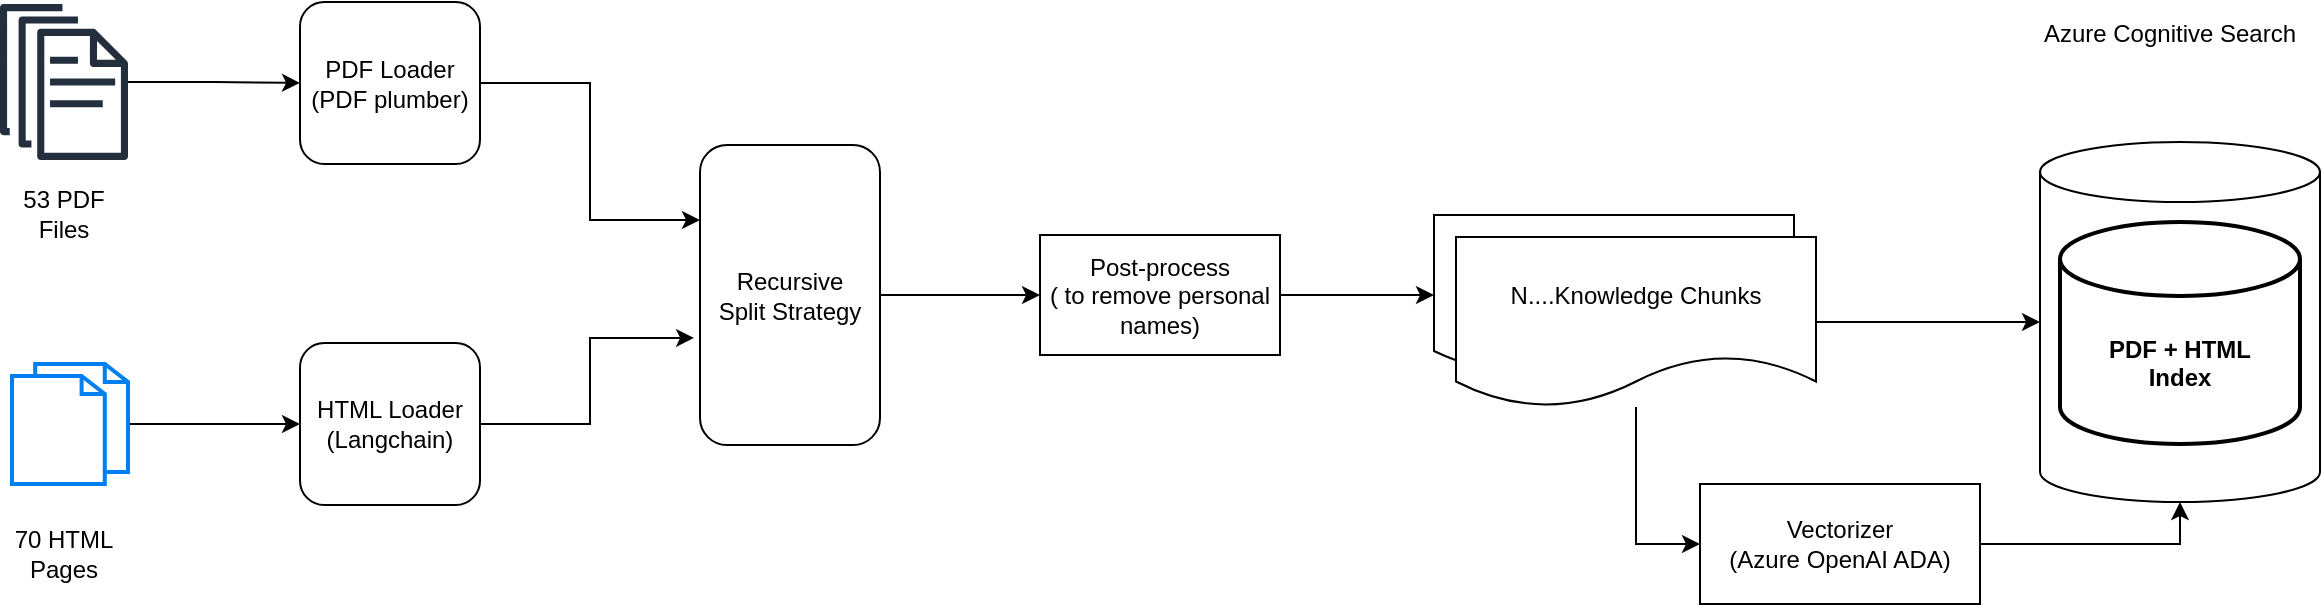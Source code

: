 <mxfile version="22.0.8" type="device" pages="5">
  <diagram name="kit-chat-doc-ingestion" id="2Tfw0j1-xhh3bXM9aBBw">
    <mxGraphModel dx="1698" dy="1538" grid="1" gridSize="10" guides="1" tooltips="1" connect="1" arrows="1" fold="1" page="1" pageScale="1" pageWidth="827" pageHeight="1169" math="0" shadow="0">
      <root>
        <mxCell id="0" />
        <mxCell id="1" parent="0" />
        <mxCell id="qJE_PgxWJBXcWTWFkKgd-6" value="" style="shape=cylinder3;whiteSpace=wrap;html=1;boundedLbl=1;backgroundOutline=1;size=15;" parent="1" vertex="1">
          <mxGeometry x="1160" y="300" width="140" height="180" as="geometry" />
        </mxCell>
        <mxCell id="P9GTBrtqZY3uT-ObQ_Fz-20" style="edgeStyle=orthogonalEdgeStyle;rounded=0;orthogonalLoop=1;jettySize=auto;html=1;entryX=0;entryY=0.5;entryDx=0;entryDy=0;" parent="1" source="P9GTBrtqZY3uT-ObQ_Fz-1" target="P9GTBrtqZY3uT-ObQ_Fz-17" edge="1">
          <mxGeometry relative="1" as="geometry" />
        </mxCell>
        <mxCell id="P9GTBrtqZY3uT-ObQ_Fz-1" value="Recursive&lt;br&gt;Split Strategy" style="rounded=1;whiteSpace=wrap;html=1;" parent="1" vertex="1">
          <mxGeometry x="490" y="301.5" width="90" height="150" as="geometry" />
        </mxCell>
        <mxCell id="P9GTBrtqZY3uT-ObQ_Fz-12" style="edgeStyle=orthogonalEdgeStyle;rounded=0;orthogonalLoop=1;jettySize=auto;html=1;" parent="1" source="P9GTBrtqZY3uT-ObQ_Fz-2" target="P9GTBrtqZY3uT-ObQ_Fz-11" edge="1">
          <mxGeometry relative="1" as="geometry" />
        </mxCell>
        <mxCell id="P9GTBrtqZY3uT-ObQ_Fz-2" value="" style="sketch=0;outlineConnect=0;fontColor=#232F3E;gradientColor=none;fillColor=#232F3D;strokeColor=none;dashed=0;verticalLabelPosition=bottom;verticalAlign=top;align=center;html=1;fontSize=12;fontStyle=0;aspect=fixed;pointerEvents=1;shape=mxgraph.aws4.documents;" parent="1" vertex="1">
          <mxGeometry x="140" y="231" width="64" height="78" as="geometry" />
        </mxCell>
        <mxCell id="P9GTBrtqZY3uT-ObQ_Fz-3" value="53 PDF Files" style="text;html=1;strokeColor=none;fillColor=none;align=center;verticalAlign=middle;whiteSpace=wrap;rounded=0;" parent="1" vertex="1">
          <mxGeometry x="142" y="321" width="60" height="30" as="geometry" />
        </mxCell>
        <mxCell id="P9GTBrtqZY3uT-ObQ_Fz-15" style="edgeStyle=orthogonalEdgeStyle;rounded=0;orthogonalLoop=1;jettySize=auto;html=1;entryX=0;entryY=0.5;entryDx=0;entryDy=0;" parent="1" source="P9GTBrtqZY3uT-ObQ_Fz-4" target="P9GTBrtqZY3uT-ObQ_Fz-14" edge="1">
          <mxGeometry relative="1" as="geometry" />
        </mxCell>
        <mxCell id="P9GTBrtqZY3uT-ObQ_Fz-4" value="" style="html=1;verticalLabelPosition=bottom;align=center;labelBackgroundColor=#ffffff;verticalAlign=top;strokeWidth=2;strokeColor=#0080F0;shadow=0;dashed=0;shape=mxgraph.ios7.icons.documents;" parent="1" vertex="1">
          <mxGeometry x="146" y="411" width="58" height="60" as="geometry" />
        </mxCell>
        <mxCell id="P9GTBrtqZY3uT-ObQ_Fz-5" value="70 HTML Pages" style="text;html=1;strokeColor=none;fillColor=none;align=center;verticalAlign=middle;whiteSpace=wrap;rounded=0;" parent="1" vertex="1">
          <mxGeometry x="142" y="491" width="60" height="30" as="geometry" />
        </mxCell>
        <mxCell id="P9GTBrtqZY3uT-ObQ_Fz-8" value="" style="shape=document;whiteSpace=wrap;html=1;boundedLbl=1;" parent="1" vertex="1">
          <mxGeometry x="857" y="336.5" width="180" height="80" as="geometry" />
        </mxCell>
        <mxCell id="vuFGjP1yH8hWtdcCvmcF-2" style="edgeStyle=orthogonalEdgeStyle;rounded=0;orthogonalLoop=1;jettySize=auto;html=1;entryX=0;entryY=0.5;entryDx=0;entryDy=0;" parent="1" source="P9GTBrtqZY3uT-ObQ_Fz-9" target="vuFGjP1yH8hWtdcCvmcF-1" edge="1">
          <mxGeometry relative="1" as="geometry" />
        </mxCell>
        <mxCell id="P9GTBrtqZY3uT-ObQ_Fz-9" value="N....Knowledge Chunks" style="shape=document;whiteSpace=wrap;html=1;boundedLbl=1;" parent="1" vertex="1">
          <mxGeometry x="868" y="347.5" width="180" height="85" as="geometry" />
        </mxCell>
        <mxCell id="P9GTBrtqZY3uT-ObQ_Fz-13" style="edgeStyle=orthogonalEdgeStyle;rounded=0;orthogonalLoop=1;jettySize=auto;html=1;entryX=0;entryY=0.25;entryDx=0;entryDy=0;" parent="1" source="P9GTBrtqZY3uT-ObQ_Fz-11" target="P9GTBrtqZY3uT-ObQ_Fz-1" edge="1">
          <mxGeometry relative="1" as="geometry" />
        </mxCell>
        <mxCell id="P9GTBrtqZY3uT-ObQ_Fz-11" value="PDF Loader&lt;br&gt;(PDF plumber)" style="rounded=1;whiteSpace=wrap;html=1;" parent="1" vertex="1">
          <mxGeometry x="290" y="230" width="90" height="81" as="geometry" />
        </mxCell>
        <mxCell id="P9GTBrtqZY3uT-ObQ_Fz-14" value="HTML Loader&lt;br&gt;(Langchain)" style="rounded=1;whiteSpace=wrap;html=1;" parent="1" vertex="1">
          <mxGeometry x="290" y="400.5" width="90" height="81" as="geometry" />
        </mxCell>
        <mxCell id="P9GTBrtqZY3uT-ObQ_Fz-16" style="edgeStyle=orthogonalEdgeStyle;rounded=0;orthogonalLoop=1;jettySize=auto;html=1;entryX=-0.033;entryY=0.643;entryDx=0;entryDy=0;entryPerimeter=0;" parent="1" source="P9GTBrtqZY3uT-ObQ_Fz-14" target="P9GTBrtqZY3uT-ObQ_Fz-1" edge="1">
          <mxGeometry relative="1" as="geometry" />
        </mxCell>
        <mxCell id="P9GTBrtqZY3uT-ObQ_Fz-21" style="edgeStyle=orthogonalEdgeStyle;rounded=0;orthogonalLoop=1;jettySize=auto;html=1;" parent="1" source="P9GTBrtqZY3uT-ObQ_Fz-17" target="P9GTBrtqZY3uT-ObQ_Fz-8" edge="1">
          <mxGeometry relative="1" as="geometry" />
        </mxCell>
        <mxCell id="P9GTBrtqZY3uT-ObQ_Fz-17" value="Post-process&lt;br&gt;( to remove personal names)" style="rounded=0;whiteSpace=wrap;html=1;" parent="1" vertex="1">
          <mxGeometry x="660" y="346.5" width="120" height="60" as="geometry" />
        </mxCell>
        <mxCell id="qJE_PgxWJBXcWTWFkKgd-3" value="&lt;b&gt;&lt;br&gt;&lt;br&gt;PDF + HTML&lt;br&gt;Index&lt;/b&gt;" style="strokeWidth=2;html=1;shape=mxgraph.flowchart.database;whiteSpace=wrap;" parent="1" vertex="1">
          <mxGeometry x="1170" y="340" width="120" height="111" as="geometry" />
        </mxCell>
        <mxCell id="qJE_PgxWJBXcWTWFkKgd-7" style="edgeStyle=orthogonalEdgeStyle;rounded=0;orthogonalLoop=1;jettySize=auto;html=1;entryX=0;entryY=0.5;entryDx=0;entryDy=0;entryPerimeter=0;" parent="1" source="P9GTBrtqZY3uT-ObQ_Fz-9" target="qJE_PgxWJBXcWTWFkKgd-6" edge="1">
          <mxGeometry relative="1" as="geometry" />
        </mxCell>
        <mxCell id="vuFGjP1yH8hWtdcCvmcF-1" value="Vectorizer &lt;br&gt;(Azure OpenAI ADA)" style="rounded=0;whiteSpace=wrap;html=1;" parent="1" vertex="1">
          <mxGeometry x="990" y="471" width="140" height="60" as="geometry" />
        </mxCell>
        <mxCell id="vuFGjP1yH8hWtdcCvmcF-3" style="edgeStyle=orthogonalEdgeStyle;rounded=0;orthogonalLoop=1;jettySize=auto;html=1;entryX=0.5;entryY=1;entryDx=0;entryDy=0;entryPerimeter=0;" parent="1" source="vuFGjP1yH8hWtdcCvmcF-1" target="qJE_PgxWJBXcWTWFkKgd-6" edge="1">
          <mxGeometry relative="1" as="geometry" />
        </mxCell>
        <mxCell id="MeFQ5ZucHuK9AWd-7Gs7-1" value="Azure Cognitive Search" style="text;html=1;strokeColor=none;fillColor=none;align=center;verticalAlign=middle;whiteSpace=wrap;rounded=0;" parent="1" vertex="1">
          <mxGeometry x="1150" y="231" width="150" height="30" as="geometry" />
        </mxCell>
      </root>
    </mxGraphModel>
  </diagram>
  <diagram id="HuW3cRVbGB4W0AquX2Ro" name="dual_double_index">
    <mxGraphModel dx="22" dy="769" grid="1" gridSize="10" guides="1" tooltips="1" connect="1" arrows="1" fold="1" page="1" pageScale="1" pageWidth="827" pageHeight="1169" math="0" shadow="0">
      <root>
        <mxCell id="0" />
        <mxCell id="1" parent="0" />
        <mxCell id="1629_R1XRu9AvY421LKa-1" value="" style="shape=cylinder3;whiteSpace=wrap;html=1;boundedLbl=1;backgroundOutline=1;size=15;" parent="1" vertex="1">
          <mxGeometry x="1389" y="420" width="140" height="180" as="geometry" />
        </mxCell>
        <mxCell id="1629_R1XRu9AvY421LKa-2" value="PDF Index" style="strokeWidth=2;html=1;shape=mxgraph.flowchart.database;whiteSpace=wrap;" parent="1" vertex="1">
          <mxGeometry x="1399" y="460" width="120" height="50" as="geometry" />
        </mxCell>
        <mxCell id="1629_R1XRu9AvY421LKa-3" value="HTML Index" style="strokeWidth=2;html=1;shape=mxgraph.flowchart.database;whiteSpace=wrap;" parent="1" vertex="1">
          <mxGeometry x="1399" y="520.5" width="120" height="50.5" as="geometry" />
        </mxCell>
        <mxCell id="WSAJAaeZC_IidmEgjkf2-1" value="Vectorizer &lt;br&gt;(Azure OpenAI ADA)" style="rounded=0;whiteSpace=wrap;html=1;" parent="1" vertex="1">
          <mxGeometry x="1005" y="479.5" width="140" height="60" as="geometry" />
        </mxCell>
        <mxCell id="WSAJAaeZC_IidmEgjkf2-3" style="edgeStyle=orthogonalEdgeStyle;rounded=0;orthogonalLoop=1;jettySize=auto;html=1;entryX=0.5;entryY=0;entryDx=0;entryDy=0;" parent="1" source="WSAJAaeZC_IidmEgjkf2-2" target="WSAJAaeZC_IidmEgjkf2-1" edge="1">
          <mxGeometry relative="1" as="geometry" />
        </mxCell>
        <mxCell id="WSAJAaeZC_IidmEgjkf2-13" style="edgeStyle=orthogonalEdgeStyle;rounded=0;orthogonalLoop=1;jettySize=auto;html=1;entryX=0.5;entryY=0;entryDx=0;entryDy=0;entryPerimeter=0;" parent="1" source="WSAJAaeZC_IidmEgjkf2-2" target="WSAJAaeZC_IidmEgjkf2-12" edge="1">
          <mxGeometry relative="1" as="geometry">
            <mxPoint x="1780" y="440" as="targetPoint" />
          </mxGeometry>
        </mxCell>
        <mxCell id="WSAJAaeZC_IidmEgjkf2-2" value="How to apply for PTOs?" style="strokeWidth=1;shadow=0;dashed=0;align=center;html=1;shape=mxgraph.mockup.forms.searchBox;strokeColor=#999999;mainText=;strokeColor2=#008cff;fontColor=#666666;fontSize=17;align=left;spacingLeft=3;whiteSpace=wrap;" parent="1" vertex="1">
          <mxGeometry x="970" y="350" width="210" height="30" as="geometry" />
        </mxCell>
        <mxCell id="WSAJAaeZC_IidmEgjkf2-4" value="Searching &lt;br&gt;Algorithm" style="rounded=0;whiteSpace=wrap;html=1;" parent="1" vertex="1">
          <mxGeometry x="1190" y="479.5" width="140" height="60" as="geometry" />
        </mxCell>
        <mxCell id="WSAJAaeZC_IidmEgjkf2-5" style="edgeStyle=orthogonalEdgeStyle;rounded=0;orthogonalLoop=1;jettySize=auto;html=1;entryX=-0.043;entryY=0.508;entryDx=0;entryDy=0;entryPerimeter=0;" parent="1" source="WSAJAaeZC_IidmEgjkf2-1" target="WSAJAaeZC_IidmEgjkf2-4" edge="1">
          <mxGeometry relative="1" as="geometry" />
        </mxCell>
        <mxCell id="WSAJAaeZC_IidmEgjkf2-6" style="edgeStyle=orthogonalEdgeStyle;rounded=0;orthogonalLoop=1;jettySize=auto;html=1;entryX=0;entryY=0.5;entryDx=0;entryDy=0;entryPerimeter=0;" parent="1" source="WSAJAaeZC_IidmEgjkf2-4" target="1629_R1XRu9AvY421LKa-1" edge="1">
          <mxGeometry relative="1" as="geometry" />
        </mxCell>
        <mxCell id="WSAJAaeZC_IidmEgjkf2-7" value="PDF Matches" style="html=1;verticalLabelPosition=bottom;align=center;labelBackgroundColor=#ffffff;verticalAlign=top;strokeWidth=2;strokeColor=#0080F0;shadow=0;dashed=0;shape=mxgraph.ios7.icons.documents;" parent="1" vertex="1">
          <mxGeometry x="1640" y="420" width="80" height="80" as="geometry" />
        </mxCell>
        <mxCell id="WSAJAaeZC_IidmEgjkf2-8" value="HTML Matches" style="html=1;verticalLabelPosition=bottom;align=center;labelBackgroundColor=#ffffff;verticalAlign=top;strokeWidth=2;strokeColor=#0080F0;shadow=0;dashed=0;shape=mxgraph.ios7.icons.documents;" parent="1" vertex="1">
          <mxGeometry x="1640" y="539.5" width="80" height="80" as="geometry" />
        </mxCell>
        <mxCell id="WSAJAaeZC_IidmEgjkf2-10" style="edgeStyle=orthogonalEdgeStyle;rounded=0;orthogonalLoop=1;jettySize=auto;html=1;entryX=-0.037;entryY=0.5;entryDx=0;entryDy=0;entryPerimeter=0;" parent="1" source="1629_R1XRu9AvY421LKa-1" target="WSAJAaeZC_IidmEgjkf2-7" edge="1">
          <mxGeometry relative="1" as="geometry" />
        </mxCell>
        <mxCell id="WSAJAaeZC_IidmEgjkf2-11" style="edgeStyle=orthogonalEdgeStyle;rounded=0;orthogonalLoop=1;jettySize=auto;html=1;entryX=-0.062;entryY=0.506;entryDx=0;entryDy=0;entryPerimeter=0;" parent="1" source="1629_R1XRu9AvY421LKa-1" target="WSAJAaeZC_IidmEgjkf2-8" edge="1">
          <mxGeometry relative="1" as="geometry" />
        </mxCell>
        <mxCell id="WSAJAaeZC_IidmEgjkf2-19" style="edgeStyle=orthogonalEdgeStyle;rounded=0;orthogonalLoop=1;jettySize=auto;html=1;" parent="1" source="WSAJAaeZC_IidmEgjkf2-12" target="WSAJAaeZC_IidmEgjkf2-18" edge="1">
          <mxGeometry relative="1" as="geometry" />
        </mxCell>
        <mxCell id="WSAJAaeZC_IidmEgjkf2-12" value="" style="sketch=0;points=[[0,0,0],[0.25,0,0],[0.5,0,0],[0.75,0,0],[1,0,0],[0,1,0],[0.25,1,0],[0.5,1,0],[0.75,1,0],[1,1,0],[0,0.25,0],[0,0.5,0],[0,0.75,0],[1,0.25,0],[1,0.5,0],[1,0.75,0]];outlineConnect=0;fontColor=#232F3E;fillColor=#01A88D;strokeColor=#ffffff;dashed=0;verticalLabelPosition=bottom;verticalAlign=top;align=center;html=1;fontSize=12;fontStyle=0;aspect=fixed;shape=mxgraph.aws4.resourceIcon;resIcon=mxgraph.aws4.machine_learning;" parent="1" vertex="1">
          <mxGeometry x="1839" y="480.5" width="78" height="78" as="geometry" />
        </mxCell>
        <mxCell id="WSAJAaeZC_IidmEgjkf2-14" style="edgeStyle=orthogonalEdgeStyle;rounded=0;orthogonalLoop=1;jettySize=auto;html=1;entryX=0;entryY=0.25;entryDx=0;entryDy=0;entryPerimeter=0;" parent="1" source="WSAJAaeZC_IidmEgjkf2-7" target="WSAJAaeZC_IidmEgjkf2-12" edge="1">
          <mxGeometry relative="1" as="geometry" />
        </mxCell>
        <mxCell id="WSAJAaeZC_IidmEgjkf2-15" style="edgeStyle=orthogonalEdgeStyle;rounded=0;orthogonalLoop=1;jettySize=auto;html=1;entryX=0;entryY=0.75;entryDx=0;entryDy=0;entryPerimeter=0;" parent="1" source="WSAJAaeZC_IidmEgjkf2-8" target="WSAJAaeZC_IidmEgjkf2-12" edge="1">
          <mxGeometry relative="1" as="geometry" />
        </mxCell>
        <mxCell id="WSAJAaeZC_IidmEgjkf2-17" value="Question" style="text;html=1;strokeColor=none;fillColor=none;align=center;verticalAlign=middle;whiteSpace=wrap;rounded=0;" parent="1" vertex="1">
          <mxGeometry x="1800" y="380" width="60" height="30" as="geometry" />
        </mxCell>
        <mxCell id="WSAJAaeZC_IidmEgjkf2-18" value="Kit-Chat Answer" style="shape=callout;whiteSpace=wrap;html=1;perimeter=calloutPerimeter;" parent="1" vertex="1">
          <mxGeometry x="2000" y="479.5" width="120" height="80" as="geometry" />
        </mxCell>
        <mxCell id="WSAJAaeZC_IidmEgjkf2-20" value="" style="shape=actor;whiteSpace=wrap;html=1;" parent="1" vertex="1">
          <mxGeometry x="2020" y="540" width="40" height="60" as="geometry" />
        </mxCell>
        <mxCell id="WSAJAaeZC_IidmEgjkf2-21" value="" style="shape=actor;whiteSpace=wrap;html=1;" parent="1" vertex="1">
          <mxGeometry x="970" y="290" width="40" height="50" as="geometry" />
        </mxCell>
        <mxCell id="N1h_MThl_ILSdv6zkSSI-1" value="Azure Cognitive Search" style="text;html=1;strokeColor=none;fillColor=none;align=center;verticalAlign=middle;whiteSpace=wrap;rounded=0;" parent="1" vertex="1">
          <mxGeometry x="1379" y="610" width="150" height="30" as="geometry" />
        </mxCell>
        <mxCell id="N1h_MThl_ILSdv6zkSSI-2" value="Azure OpenAI" style="text;html=1;strokeColor=none;fillColor=none;align=center;verticalAlign=middle;whiteSpace=wrap;rounded=0;" parent="1" vertex="1">
          <mxGeometry x="1848" y="580" width="60" height="30" as="geometry" />
        </mxCell>
      </root>
    </mxGraphModel>
  </diagram>
  <diagram id="M-M7meKxBuNK-utcTBnt" name="single_index">
    <mxGraphModel dx="253" dy="1025" grid="1" gridSize="10" guides="1" tooltips="1" connect="1" arrows="1" fold="1" page="1" pageScale="1" pageWidth="827" pageHeight="1169" math="0" shadow="0">
      <root>
        <mxCell id="0" />
        <mxCell id="1" parent="0" />
        <mxCell id="KwjT-yhSCjmnM94FkRad-1" value="" style="shape=cylinder3;whiteSpace=wrap;html=1;boundedLbl=1;backgroundOutline=1;size=15;" parent="1" vertex="1">
          <mxGeometry x="1489" y="540" width="140" height="180" as="geometry" />
        </mxCell>
        <mxCell id="KwjT-yhSCjmnM94FkRad-2" value="ONE Index" style="strokeWidth=2;html=1;shape=mxgraph.flowchart.database;whiteSpace=wrap;" parent="1" vertex="1">
          <mxGeometry x="1499" y="590" width="120" height="90" as="geometry" />
        </mxCell>
        <mxCell id="KwjT-yhSCjmnM94FkRad-4" value="Vectorizer &lt;br&gt;(Azure OpenAI ADA)" style="rounded=0;whiteSpace=wrap;html=1;" parent="1" vertex="1">
          <mxGeometry x="1105" y="599.5" width="140" height="60" as="geometry" />
        </mxCell>
        <mxCell id="KwjT-yhSCjmnM94FkRad-5" style="edgeStyle=orthogonalEdgeStyle;rounded=0;orthogonalLoop=1;jettySize=auto;html=1;entryX=0.5;entryY=0;entryDx=0;entryDy=0;" parent="1" source="KwjT-yhSCjmnM94FkRad-7" target="KwjT-yhSCjmnM94FkRad-4" edge="1">
          <mxGeometry relative="1" as="geometry" />
        </mxCell>
        <mxCell id="KwjT-yhSCjmnM94FkRad-6" style="edgeStyle=orthogonalEdgeStyle;rounded=0;orthogonalLoop=1;jettySize=auto;html=1;entryX=0.5;entryY=0;entryDx=0;entryDy=0;entryPerimeter=0;" parent="1" source="KwjT-yhSCjmnM94FkRad-7" target="KwjT-yhSCjmnM94FkRad-16" edge="1">
          <mxGeometry relative="1" as="geometry">
            <mxPoint x="1880" y="560" as="targetPoint" />
          </mxGeometry>
        </mxCell>
        <mxCell id="KwjT-yhSCjmnM94FkRad-7" value="How to apply for PTOs?" style="strokeWidth=1;shadow=0;dashed=0;align=center;html=1;shape=mxgraph.mockup.forms.searchBox;strokeColor=#999999;mainText=;strokeColor2=#008cff;fontColor=#666666;fontSize=17;align=left;spacingLeft=3;whiteSpace=wrap;" parent="1" vertex="1">
          <mxGeometry x="1070" y="470" width="210" height="30" as="geometry" />
        </mxCell>
        <mxCell id="KwjT-yhSCjmnM94FkRad-8" value="Searching &lt;br&gt;Algorithm" style="rounded=0;whiteSpace=wrap;html=1;" parent="1" vertex="1">
          <mxGeometry x="1290" y="599.5" width="140" height="60" as="geometry" />
        </mxCell>
        <mxCell id="KwjT-yhSCjmnM94FkRad-9" style="edgeStyle=orthogonalEdgeStyle;rounded=0;orthogonalLoop=1;jettySize=auto;html=1;entryX=-0.043;entryY=0.508;entryDx=0;entryDy=0;entryPerimeter=0;" parent="1" source="KwjT-yhSCjmnM94FkRad-4" target="KwjT-yhSCjmnM94FkRad-8" edge="1">
          <mxGeometry relative="1" as="geometry" />
        </mxCell>
        <mxCell id="KwjT-yhSCjmnM94FkRad-10" style="edgeStyle=orthogonalEdgeStyle;rounded=0;orthogonalLoop=1;jettySize=auto;html=1;entryX=0;entryY=0.5;entryDx=0;entryDy=0;entryPerimeter=0;" parent="1" source="KwjT-yhSCjmnM94FkRad-8" target="KwjT-yhSCjmnM94FkRad-1" edge="1">
          <mxGeometry relative="1" as="geometry" />
        </mxCell>
        <mxCell id="KwjT-yhSCjmnM94FkRad-11" value="Final matches" style="html=1;verticalLabelPosition=bottom;align=center;labelBackgroundColor=#ffffff;verticalAlign=top;strokeWidth=2;strokeColor=#0080F0;shadow=0;dashed=0;shape=mxgraph.ios7.icons.documents;" parent="1" vertex="1">
          <mxGeometry x="1740" y="589.5" width="80" height="80" as="geometry" />
        </mxCell>
        <mxCell id="KwjT-yhSCjmnM94FkRad-13" style="edgeStyle=orthogonalEdgeStyle;rounded=0;orthogonalLoop=1;jettySize=auto;html=1;entryX=-0.037;entryY=0.5;entryDx=0;entryDy=0;entryPerimeter=0;" parent="1" source="KwjT-yhSCjmnM94FkRad-1" target="KwjT-yhSCjmnM94FkRad-11" edge="1">
          <mxGeometry relative="1" as="geometry" />
        </mxCell>
        <mxCell id="KwjT-yhSCjmnM94FkRad-15" style="edgeStyle=orthogonalEdgeStyle;rounded=0;orthogonalLoop=1;jettySize=auto;html=1;" parent="1" source="KwjT-yhSCjmnM94FkRad-16" target="KwjT-yhSCjmnM94FkRad-20" edge="1">
          <mxGeometry relative="1" as="geometry" />
        </mxCell>
        <mxCell id="KwjT-yhSCjmnM94FkRad-16" value="" style="sketch=0;points=[[0,0,0],[0.25,0,0],[0.5,0,0],[0.75,0,0],[1,0,0],[0,1,0],[0.25,1,0],[0.5,1,0],[0.75,1,0],[1,1,0],[0,0.25,0],[0,0.5,0],[0,0.75,0],[1,0.25,0],[1,0.5,0],[1,0.75,0]];outlineConnect=0;fontColor=#232F3E;fillColor=#01A88D;strokeColor=#ffffff;dashed=0;verticalLabelPosition=bottom;verticalAlign=top;align=center;html=1;fontSize=12;fontStyle=0;aspect=fixed;shape=mxgraph.aws4.resourceIcon;resIcon=mxgraph.aws4.machine_learning;" parent="1" vertex="1">
          <mxGeometry x="1939" y="591.5" width="78" height="78" as="geometry" />
        </mxCell>
        <mxCell id="KwjT-yhSCjmnM94FkRad-19" value="Question" style="text;html=1;strokeColor=none;fillColor=none;align=center;verticalAlign=middle;whiteSpace=wrap;rounded=0;" parent="1" vertex="1">
          <mxGeometry x="1900" y="500" width="60" height="30" as="geometry" />
        </mxCell>
        <mxCell id="KwjT-yhSCjmnM94FkRad-20" value="Kit-Chat Answer" style="shape=callout;whiteSpace=wrap;html=1;perimeter=calloutPerimeter;" parent="1" vertex="1">
          <mxGeometry x="2100" y="589.5" width="120" height="80" as="geometry" />
        </mxCell>
        <mxCell id="KwjT-yhSCjmnM94FkRad-21" value="" style="shape=actor;whiteSpace=wrap;html=1;" parent="1" vertex="1">
          <mxGeometry x="2120" y="660" width="40" height="60" as="geometry" />
        </mxCell>
        <mxCell id="KwjT-yhSCjmnM94FkRad-22" value="" style="shape=actor;whiteSpace=wrap;html=1;" parent="1" vertex="1">
          <mxGeometry x="1070" y="410" width="40" height="50" as="geometry" />
        </mxCell>
        <mxCell id="3sKx4aPeNjNLG1yXAd0y-1" style="edgeStyle=orthogonalEdgeStyle;rounded=0;orthogonalLoop=1;jettySize=auto;html=1;entryX=0;entryY=0.5;entryDx=0;entryDy=0;entryPerimeter=0;" parent="1" source="KwjT-yhSCjmnM94FkRad-11" target="KwjT-yhSCjmnM94FkRad-16" edge="1">
          <mxGeometry relative="1" as="geometry" />
        </mxCell>
      </root>
    </mxGraphModel>
  </diagram>
  <diagram id="ELY2DMdsJRrrEZnpTgMD" name="Page-4">
    <mxGraphModel dx="793" dy="1538" grid="1" gridSize="10" guides="1" tooltips="1" connect="1" arrows="1" fold="1" page="1" pageScale="1" pageWidth="827" pageHeight="1169" math="0" shadow="0">
      <root>
        <mxCell id="0" />
        <mxCell id="1" parent="0" />
        <mxCell id="TzHCyBV0MRAPRbefsbt7-1" value="" style="shape=cylinder3;whiteSpace=wrap;html=1;boundedLbl=1;backgroundOutline=1;size=15;" vertex="1" parent="1">
          <mxGeometry x="1479" y="340" width="140" height="180" as="geometry" />
        </mxCell>
        <mxCell id="TzHCyBV0MRAPRbefsbt7-2" value="ACS ONE Index" style="strokeWidth=2;html=1;shape=mxgraph.flowchart.database;whiteSpace=wrap;" vertex="1" parent="1">
          <mxGeometry x="1489" y="390" width="120" height="90" as="geometry" />
        </mxCell>
        <mxCell id="TzHCyBV0MRAPRbefsbt7-3" value="Vectorizer &lt;br&gt;(Azure OpenAI ADA)" style="rounded=0;whiteSpace=wrap;html=1;" vertex="1" parent="1">
          <mxGeometry x="1095" y="399.5" width="140" height="60" as="geometry" />
        </mxCell>
        <mxCell id="TzHCyBV0MRAPRbefsbt7-21" style="edgeStyle=orthogonalEdgeStyle;rounded=0;orthogonalLoop=1;jettySize=auto;html=1;entryX=0.5;entryY=0;entryDx=0;entryDy=0;" edge="1" parent="1" source="TzHCyBV0MRAPRbefsbt7-6" target="TzHCyBV0MRAPRbefsbt7-20">
          <mxGeometry relative="1" as="geometry" />
        </mxCell>
        <mxCell id="TzHCyBV0MRAPRbefsbt7-6" value="PTO を申請するにはどうすればよいですか?" style="strokeWidth=1;shadow=0;dashed=0;align=center;html=1;shape=mxgraph.mockup.forms.searchBox;strokeColor=#999999;mainText=;strokeColor2=#008cff;fontColor=#666666;fontSize=17;align=left;spacingLeft=3;whiteSpace=wrap;" vertex="1" parent="1">
          <mxGeometry x="974" y="160" width="380" height="30" as="geometry" />
        </mxCell>
        <mxCell id="TzHCyBV0MRAPRbefsbt7-7" value="Microsoft Semantic Searching &lt;br&gt;Algorithm" style="rounded=0;whiteSpace=wrap;html=1;" vertex="1" parent="1">
          <mxGeometry x="1290" y="440" width="140" height="60" as="geometry" />
        </mxCell>
        <mxCell id="TzHCyBV0MRAPRbefsbt7-8" style="edgeStyle=orthogonalEdgeStyle;rounded=0;orthogonalLoop=1;jettySize=auto;html=1;entryX=-0.043;entryY=0.508;entryDx=0;entryDy=0;entryPerimeter=0;" edge="1" parent="1" source="TzHCyBV0MRAPRbefsbt7-3" target="TzHCyBV0MRAPRbefsbt7-7">
          <mxGeometry relative="1" as="geometry" />
        </mxCell>
        <mxCell id="TzHCyBV0MRAPRbefsbt7-9" style="edgeStyle=orthogonalEdgeStyle;rounded=0;orthogonalLoop=1;jettySize=auto;html=1;entryX=0;entryY=0.5;entryDx=0;entryDy=0;entryPerimeter=0;" edge="1" parent="1" source="TzHCyBV0MRAPRbefsbt7-7" target="TzHCyBV0MRAPRbefsbt7-1">
          <mxGeometry relative="1" as="geometry" />
        </mxCell>
        <mxCell id="TzHCyBV0MRAPRbefsbt7-10" value="Final matches" style="html=1;verticalLabelPosition=bottom;align=center;labelBackgroundColor=#ffffff;verticalAlign=top;strokeWidth=2;strokeColor=#0080F0;shadow=0;dashed=0;shape=mxgraph.ios7.icons.documents;" vertex="1" parent="1">
          <mxGeometry x="1730" y="389.5" width="80" height="80" as="geometry" />
        </mxCell>
        <mxCell id="TzHCyBV0MRAPRbefsbt7-11" style="edgeStyle=orthogonalEdgeStyle;rounded=0;orthogonalLoop=1;jettySize=auto;html=1;entryX=-0.037;entryY=0.5;entryDx=0;entryDy=0;entryPerimeter=0;" edge="1" parent="1" source="TzHCyBV0MRAPRbefsbt7-1" target="TzHCyBV0MRAPRbefsbt7-10">
          <mxGeometry relative="1" as="geometry" />
        </mxCell>
        <mxCell id="TzHCyBV0MRAPRbefsbt7-26" style="edgeStyle=orthogonalEdgeStyle;rounded=0;orthogonalLoop=1;jettySize=auto;html=1;entryX=0;entryY=0.5;entryDx=0;entryDy=0;" edge="1" parent="1" source="TzHCyBV0MRAPRbefsbt7-31" target="TzHCyBV0MRAPRbefsbt7-25">
          <mxGeometry relative="1" as="geometry" />
        </mxCell>
        <mxCell id="TzHCyBV0MRAPRbefsbt7-13" value="" style="sketch=0;points=[[0,0,0],[0.25,0,0],[0.5,0,0],[0.75,0,0],[1,0,0],[0,1,0],[0.25,1,0],[0.5,1,0],[0.75,1,0],[1,1,0],[0,0.25,0],[0,0.5,0],[0,0.75,0],[1,0.25,0],[1,0.5,0],[1,0.75,0]];outlineConnect=0;fontColor=#232F3E;fillColor=#01A88D;strokeColor=#ffffff;dashed=0;verticalLabelPosition=bottom;verticalAlign=top;align=center;html=1;fontSize=12;fontStyle=0;aspect=fixed;shape=mxgraph.aws4.resourceIcon;resIcon=mxgraph.aws4.machine_learning;" vertex="1" parent="1">
          <mxGeometry x="1929" y="391.5" width="78" height="78" as="geometry" />
        </mxCell>
        <mxCell id="TzHCyBV0MRAPRbefsbt7-14" value="English Question" style="text;html=1;strokeColor=none;fillColor=none;align=center;verticalAlign=middle;whiteSpace=wrap;rounded=0;" vertex="1" parent="1">
          <mxGeometry x="1740" y="270" width="120" height="30" as="geometry" />
        </mxCell>
        <mxCell id="TzHCyBV0MRAPRbefsbt7-15" value="Kit-Chat Answer" style="shape=callout;whiteSpace=wrap;html=1;perimeter=calloutPerimeter;" vertex="1" parent="1">
          <mxGeometry x="2621" y="405.5" width="120" height="80" as="geometry" />
        </mxCell>
        <mxCell id="TzHCyBV0MRAPRbefsbt7-16" value="" style="shape=actor;whiteSpace=wrap;html=1;" vertex="1" parent="1">
          <mxGeometry x="2641" y="476" width="40" height="60" as="geometry" />
        </mxCell>
        <mxCell id="TzHCyBV0MRAPRbefsbt7-17" value="" style="shape=actor;whiteSpace=wrap;html=1;" vertex="1" parent="1">
          <mxGeometry x="1060" y="100" width="40" height="50" as="geometry" />
        </mxCell>
        <mxCell id="TzHCyBV0MRAPRbefsbt7-18" style="edgeStyle=orthogonalEdgeStyle;rounded=0;orthogonalLoop=1;jettySize=auto;html=1;entryX=0;entryY=0.5;entryDx=0;entryDy=0;entryPerimeter=0;" edge="1" parent="1" source="TzHCyBV0MRAPRbefsbt7-10" target="TzHCyBV0MRAPRbefsbt7-13">
          <mxGeometry relative="1" as="geometry" />
        </mxCell>
        <mxCell id="TzHCyBV0MRAPRbefsbt7-22" style="edgeStyle=orthogonalEdgeStyle;rounded=0;orthogonalLoop=1;jettySize=auto;html=1;entryX=0.5;entryY=0;entryDx=0;entryDy=0;" edge="1" parent="1" source="TzHCyBV0MRAPRbefsbt7-20" target="TzHCyBV0MRAPRbefsbt7-3">
          <mxGeometry relative="1" as="geometry" />
        </mxCell>
        <mxCell id="TzHCyBV0MRAPRbefsbt7-24" style="edgeStyle=orthogonalEdgeStyle;rounded=0;orthogonalLoop=1;jettySize=auto;html=1;" edge="1" parent="1" source="TzHCyBV0MRAPRbefsbt7-20">
          <mxGeometry relative="1" as="geometry">
            <mxPoint x="1970" y="390" as="targetPoint" />
          </mxGeometry>
        </mxCell>
        <mxCell id="TzHCyBV0MRAPRbefsbt7-20" value="ENGLISH Translator Prompt" style="rounded=0;whiteSpace=wrap;html=1;" vertex="1" parent="1">
          <mxGeometry x="1095" y="280" width="140" height="60" as="geometry" />
        </mxCell>
        <mxCell id="TzHCyBV0MRAPRbefsbt7-25" value="JAPANESE Translator Prompt" style="rounded=0;whiteSpace=wrap;html=1;" vertex="1" parent="1">
          <mxGeometry x="2401" y="399.5" width="140" height="60" as="geometry" />
        </mxCell>
        <mxCell id="TzHCyBV0MRAPRbefsbt7-27" style="edgeStyle=orthogonalEdgeStyle;rounded=0;orthogonalLoop=1;jettySize=auto;html=1;entryX=0;entryY=0;entryDx=0;entryDy=25;entryPerimeter=0;" edge="1" parent="1" source="TzHCyBV0MRAPRbefsbt7-25" target="TzHCyBV0MRAPRbefsbt7-15">
          <mxGeometry relative="1" as="geometry" />
        </mxCell>
        <mxCell id="TzHCyBV0MRAPRbefsbt7-28" value="Japanese Question" style="text;html=1;strokeColor=none;fillColor=none;align=center;verticalAlign=middle;whiteSpace=wrap;rounded=0;" vertex="1" parent="1">
          <mxGeometry x="1170" y="220" width="120" height="30" as="geometry" />
        </mxCell>
        <mxCell id="TzHCyBV0MRAPRbefsbt7-29" value="English Question" style="text;html=1;strokeColor=none;fillColor=none;align=center;verticalAlign=middle;whiteSpace=wrap;rounded=0;" vertex="1" parent="1">
          <mxGeometry x="1160" y="350" width="120" height="30" as="geometry" />
        </mxCell>
        <mxCell id="TzHCyBV0MRAPRbefsbt7-30" value="Azure OpenAI" style="text;html=1;strokeColor=none;fillColor=none;align=center;verticalAlign=middle;whiteSpace=wrap;rounded=0;" vertex="1" parent="1">
          <mxGeometry x="1908" y="476" width="120" height="30" as="geometry" />
        </mxCell>
        <mxCell id="TzHCyBV0MRAPRbefsbt7-32" value="" style="edgeStyle=orthogonalEdgeStyle;rounded=0;orthogonalLoop=1;jettySize=auto;html=1;entryX=0;entryY=0.5;entryDx=0;entryDy=0;" edge="1" parent="1" source="TzHCyBV0MRAPRbefsbt7-13" target="TzHCyBV0MRAPRbefsbt7-31">
          <mxGeometry relative="1" as="geometry">
            <mxPoint x="2007" y="431" as="sourcePoint" />
            <mxPoint x="2540" y="430" as="targetPoint" />
          </mxGeometry>
        </mxCell>
        <mxCell id="TzHCyBV0MRAPRbefsbt7-31" value="ANSWER validator Prompt" style="rounded=0;whiteSpace=wrap;html=1;" vertex="1" parent="1">
          <mxGeometry x="2141" y="399.5" width="140" height="60" as="geometry" />
        </mxCell>
      </root>
    </mxGraphModel>
  </diagram>
  <diagram id="evk1mAHVHz7q4GGnZxqJ" name="Dynamic selection of the Prompt">
    <mxGraphModel dx="1198" dy="1923" grid="1" gridSize="10" guides="1" tooltips="1" connect="1" arrows="1" fold="1" page="1" pageScale="1" pageWidth="827" pageHeight="1169" math="0" shadow="0">
      <root>
        <mxCell id="0" />
        <mxCell id="1" parent="0" />
        <mxCell id="AXELa1mtR5DrnCvBEIie-1" value="Sytem Basic Prompt for English" style="strokeWidth=1;shadow=0;dashed=0;align=center;html=1;shape=mxgraph.mockup.forms.searchBox;strokeColor=#999999;mainText=;strokeColor2=#008cff;fontColor=#666666;fontSize=17;align=left;spacingLeft=3;whiteSpace=wrap;" vertex="1" parent="1">
          <mxGeometry x="1150" y="510" width="380" height="30" as="geometry" />
        </mxCell>
        <mxCell id="AXELa1mtR5DrnCvBEIie-2" value="Sytem Basic Prompt for Japanese" style="strokeWidth=1;shadow=0;dashed=0;align=center;html=1;shape=mxgraph.mockup.forms.searchBox;strokeColor=#999999;mainText=;strokeColor2=#008cff;fontColor=#666666;fontSize=17;align=left;spacingLeft=3;whiteSpace=wrap;" vertex="1" parent="1">
          <mxGeometry x="1580" y="510" width="380" height="30" as="geometry" />
        </mxCell>
        <mxCell id="AXELa1mtR5DrnCvBEIie-5" value="Detect with SPACy" style="strokeWidth=1;shadow=0;dashed=0;align=center;html=1;shape=mxgraph.mockup.forms.searchBox;strokeColor=#999999;mainText=;strokeColor2=#008cff;fontColor=#666666;fontSize=17;align=left;spacingLeft=3;whiteSpace=wrap;" vertex="1" parent="1">
          <mxGeometry x="1720" y="190" width="380" height="30" as="geometry" />
        </mxCell>
        <mxCell id="AXELa1mtR5DrnCvBEIie-18" style="edgeStyle=orthogonalEdgeStyle;rounded=0;orthogonalLoop=1;jettySize=auto;html=1;" edge="1" parent="1" source="AXELa1mtR5DrnCvBEIie-6" target="AXELa1mtR5DrnCvBEIie-5">
          <mxGeometry relative="1" as="geometry" />
        </mxCell>
        <mxCell id="AXELa1mtR5DrnCvBEIie-6" value="Question" style="strokeWidth=1;shadow=0;dashed=0;align=center;html=1;shape=mxgraph.mockup.forms.searchBox;strokeColor=#999999;mainText=;strokeColor2=#008cff;fontColor=#666666;fontSize=17;align=left;spacingLeft=3;whiteSpace=wrap;" vertex="1" parent="1">
          <mxGeometry x="1720" y="80" width="380" height="30" as="geometry" />
        </mxCell>
        <mxCell id="AXELa1mtR5DrnCvBEIie-9" value="Retrieval results" style="strokeWidth=1;shadow=0;dashed=0;align=center;html=1;shape=mxgraph.mockup.forms.searchBox;strokeColor=#999999;mainText=;strokeColor2=#008cff;fontColor=#666666;fontSize=17;align=left;spacingLeft=3;whiteSpace=wrap;" vertex="1" parent="1">
          <mxGeometry x="1719" y="300" width="380" height="30" as="geometry" />
        </mxCell>
        <mxCell id="AXELa1mtR5DrnCvBEIie-10" value="All English&amp;nbsp;" style="text;html=1;strokeColor=none;fillColor=none;align=center;verticalAlign=middle;whiteSpace=wrap;rounded=0;" vertex="1" parent="1">
          <mxGeometry x="1260" y="410" width="60" height="30" as="geometry" />
        </mxCell>
        <mxCell id="AXELa1mtR5DrnCvBEIie-11" value="All Japanese&amp;nbsp;" style="text;html=1;strokeColor=none;fillColor=none;align=center;verticalAlign=middle;whiteSpace=wrap;rounded=0;" vertex="1" parent="1">
          <mxGeometry x="1690" y="420" width="60" height="30" as="geometry" />
        </mxCell>
        <mxCell id="AXELa1mtR5DrnCvBEIie-12" value="Sytem Basic Prompt for Japanese" style="strokeWidth=1;shadow=0;dashed=0;align=center;html=1;shape=mxgraph.mockup.forms.searchBox;strokeColor=#999999;mainText=;strokeColor2=#008cff;fontColor=#666666;fontSize=17;align=left;spacingLeft=3;whiteSpace=wrap;" vertex="1" parent="1">
          <mxGeometry x="1990" y="510" width="380" height="30" as="geometry" />
        </mxCell>
        <mxCell id="AXELa1mtR5DrnCvBEIie-14" value="Ques on EN, REt in JP" style="text;html=1;strokeColor=none;fillColor=none;align=center;verticalAlign=middle;whiteSpace=wrap;rounded=0;" vertex="1" parent="1">
          <mxGeometry x="2100" y="420" width="60" height="30" as="geometry" />
        </mxCell>
        <mxCell id="AXELa1mtR5DrnCvBEIie-15" value="Sytem Basic Prompt for Japanese" style="strokeWidth=1;shadow=0;dashed=0;align=center;html=1;shape=mxgraph.mockup.forms.searchBox;strokeColor=#999999;mainText=;strokeColor2=#008cff;fontColor=#666666;fontSize=17;align=left;spacingLeft=3;whiteSpace=wrap;" vertex="1" parent="1">
          <mxGeometry x="2410" y="520" width="380" height="30" as="geometry" />
        </mxCell>
        <mxCell id="AXELa1mtR5DrnCvBEIie-17" value="Quesin JP , RE in EN" style="text;html=1;strokeColor=none;fillColor=none;align=center;verticalAlign=middle;whiteSpace=wrap;rounded=0;" vertex="1" parent="1">
          <mxGeometry x="2520" y="430" width="60" height="30" as="geometry" />
        </mxCell>
        <mxCell id="AXELa1mtR5DrnCvBEIie-19" style="edgeStyle=orthogonalEdgeStyle;rounded=0;orthogonalLoop=1;jettySize=auto;html=1;entryX=0.503;entryY=-0.167;entryDx=0;entryDy=0;entryPerimeter=0;" edge="1" parent="1" source="AXELa1mtR5DrnCvBEIie-5" target="AXELa1mtR5DrnCvBEIie-9">
          <mxGeometry relative="1" as="geometry" />
        </mxCell>
        <mxCell id="AXELa1mtR5DrnCvBEIie-20" value="Prepare two separate index in ENG and JP" style="text;html=1;strokeColor=none;fillColor=none;align=center;verticalAlign=middle;whiteSpace=wrap;rounded=0;" vertex="1" parent="1">
          <mxGeometry x="1620" y="630" width="690" height="120" as="geometry" />
        </mxCell>
      </root>
    </mxGraphModel>
  </diagram>
</mxfile>
